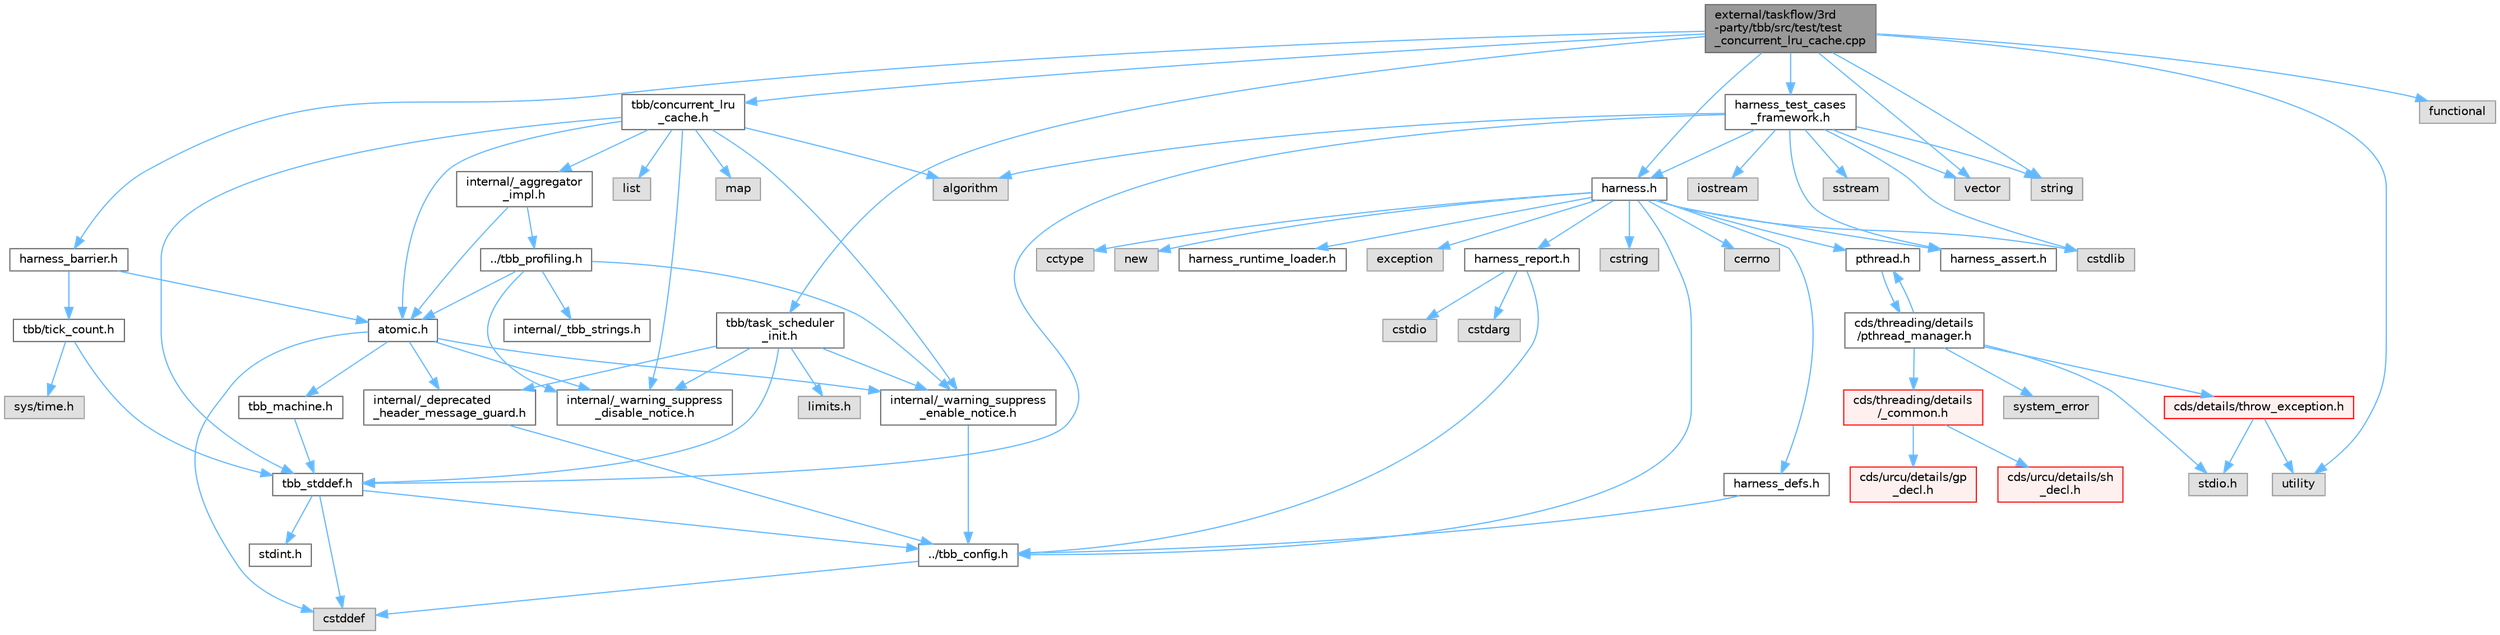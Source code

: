 digraph "external/taskflow/3rd-party/tbb/src/test/test_concurrent_lru_cache.cpp"
{
 // LATEX_PDF_SIZE
  bgcolor="transparent";
  edge [fontname=Helvetica,fontsize=10,labelfontname=Helvetica,labelfontsize=10];
  node [fontname=Helvetica,fontsize=10,shape=box,height=0.2,width=0.4];
  Node1 [id="Node000001",label="external/taskflow/3rd\l-party/tbb/src/test/test\l_concurrent_lru_cache.cpp",height=0.2,width=0.4,color="gray40", fillcolor="grey60", style="filled", fontcolor="black",tooltip=" "];
  Node1 -> Node2 [id="edge80_Node000001_Node000002",color="steelblue1",style="solid",tooltip=" "];
  Node2 [id="Node000002",label="tbb/concurrent_lru\l_cache.h",height=0.2,width=0.4,color="grey40", fillcolor="white", style="filled",URL="$concurrent__lru__cache_8h.html",tooltip=" "];
  Node2 -> Node3 [id="edge81_Node000002_Node000003",color="steelblue1",style="solid",tooltip=" "];
  Node3 [id="Node000003",label="internal/_warning_suppress\l_enable_notice.h",height=0.2,width=0.4,color="grey40", fillcolor="white", style="filled",URL="$__warning__suppress__enable__notice_8h.html",tooltip=" "];
  Node3 -> Node4 [id="edge82_Node000003_Node000004",color="steelblue1",style="solid",tooltip=" "];
  Node4 [id="Node000004",label="../tbb_config.h",height=0.2,width=0.4,color="grey40", fillcolor="white", style="filled",URL="$tbb__config_8h.html",tooltip=" "];
  Node4 -> Node5 [id="edge83_Node000004_Node000005",color="steelblue1",style="solid",tooltip=" "];
  Node5 [id="Node000005",label="cstddef",height=0.2,width=0.4,color="grey60", fillcolor="#E0E0E0", style="filled",tooltip=" "];
  Node2 -> Node6 [id="edge84_Node000002_Node000006",color="steelblue1",style="solid",tooltip=" "];
  Node6 [id="Node000006",label="tbb_stddef.h",height=0.2,width=0.4,color="grey40", fillcolor="white", style="filled",URL="$tbb__stddef_8h.html",tooltip=" "];
  Node6 -> Node4 [id="edge85_Node000006_Node000004",color="steelblue1",style="solid",tooltip=" "];
  Node6 -> Node5 [id="edge86_Node000006_Node000005",color="steelblue1",style="solid",tooltip=" "];
  Node6 -> Node7 [id="edge87_Node000006_Node000007",color="steelblue1",style="solid",tooltip=" "];
  Node7 [id="Node000007",label="stdint.h",height=0.2,width=0.4,color="grey40", fillcolor="white", style="filled",URL="$stdint_8h.html",tooltip=" "];
  Node2 -> Node8 [id="edge88_Node000002_Node000008",color="steelblue1",style="solid",tooltip=" "];
  Node8 [id="Node000008",label="map",height=0.2,width=0.4,color="grey60", fillcolor="#E0E0E0", style="filled",tooltip=" "];
  Node2 -> Node9 [id="edge89_Node000002_Node000009",color="steelblue1",style="solid",tooltip=" "];
  Node9 [id="Node000009",label="list",height=0.2,width=0.4,color="grey60", fillcolor="#E0E0E0", style="filled",tooltip=" "];
  Node2 -> Node10 [id="edge90_Node000002_Node000010",color="steelblue1",style="solid",tooltip=" "];
  Node10 [id="Node000010",label="algorithm",height=0.2,width=0.4,color="grey60", fillcolor="#E0E0E0", style="filled",tooltip=" "];
  Node2 -> Node11 [id="edge91_Node000002_Node000011",color="steelblue1",style="solid",tooltip=" "];
  Node11 [id="Node000011",label="atomic.h",height=0.2,width=0.4,color="grey40", fillcolor="white", style="filled",URL="$external_2taskflow_23rd-party_2tbb_2include_2tbb_2atomic_8h.html",tooltip=" "];
  Node11 -> Node12 [id="edge92_Node000011_Node000012",color="steelblue1",style="solid",tooltip=" "];
  Node12 [id="Node000012",label="internal/_deprecated\l_header_message_guard.h",height=0.2,width=0.4,color="grey40", fillcolor="white", style="filled",URL="$__deprecated__header__message__guard_8h.html",tooltip=" "];
  Node12 -> Node4 [id="edge93_Node000012_Node000004",color="steelblue1",style="solid",tooltip=" "];
  Node11 -> Node3 [id="edge94_Node000011_Node000003",color="steelblue1",style="solid",tooltip=" "];
  Node11 -> Node5 [id="edge95_Node000011_Node000005",color="steelblue1",style="solid",tooltip=" "];
  Node11 -> Node13 [id="edge96_Node000011_Node000013",color="steelblue1",style="solid",tooltip=" "];
  Node13 [id="Node000013",label="tbb_machine.h",height=0.2,width=0.4,color="grey40", fillcolor="white", style="filled",URL="$tbb__machine_8h.html",tooltip=" "];
  Node13 -> Node6 [id="edge97_Node000013_Node000006",color="steelblue1",style="solid",tooltip=" "];
  Node11 -> Node14 [id="edge98_Node000011_Node000014",color="steelblue1",style="solid",tooltip=" "];
  Node14 [id="Node000014",label="internal/_warning_suppress\l_disable_notice.h",height=0.2,width=0.4,color="grey40", fillcolor="white", style="filled",URL="$__warning__suppress__disable__notice_8h.html",tooltip=" "];
  Node2 -> Node15 [id="edge99_Node000002_Node000015",color="steelblue1",style="solid",tooltip=" "];
  Node15 [id="Node000015",label="internal/_aggregator\l_impl.h",height=0.2,width=0.4,color="grey40", fillcolor="white", style="filled",URL="$__aggregator__impl_8h.html",tooltip=" "];
  Node15 -> Node11 [id="edge100_Node000015_Node000011",color="steelblue1",style="solid",tooltip=" "];
  Node15 -> Node16 [id="edge101_Node000015_Node000016",color="steelblue1",style="solid",tooltip=" "];
  Node16 [id="Node000016",label="../tbb_profiling.h",height=0.2,width=0.4,color="grey40", fillcolor="white", style="filled",URL="$tbb__profiling_8h.html",tooltip=" "];
  Node16 -> Node3 [id="edge102_Node000016_Node000003",color="steelblue1",style="solid",tooltip=" "];
  Node16 -> Node17 [id="edge103_Node000016_Node000017",color="steelblue1",style="solid",tooltip=" "];
  Node17 [id="Node000017",label="internal/_tbb_strings.h",height=0.2,width=0.4,color="grey40", fillcolor="white", style="filled",URL="$__tbb__strings_8h.html",tooltip=" "];
  Node16 -> Node11 [id="edge104_Node000016_Node000011",color="steelblue1",style="solid",tooltip=" "];
  Node16 -> Node14 [id="edge105_Node000016_Node000014",color="steelblue1",style="solid",tooltip=" "];
  Node2 -> Node14 [id="edge106_Node000002_Node000014",color="steelblue1",style="solid",tooltip=" "];
  Node1 -> Node18 [id="edge107_Node000001_Node000018",color="steelblue1",style="solid",tooltip=" "];
  Node18 [id="Node000018",label="harness_test_cases\l_framework.h",height=0.2,width=0.4,color="grey40", fillcolor="white", style="filled",URL="$harness__test__cases__framework_8h.html",tooltip=" "];
  Node18 -> Node19 [id="edge108_Node000018_Node000019",color="steelblue1",style="solid",tooltip=" "];
  Node19 [id="Node000019",label="harness.h",height=0.2,width=0.4,color="grey40", fillcolor="white", style="filled",URL="$harness_8h.html",tooltip=" "];
  Node19 -> Node4 [id="edge109_Node000019_Node000004",color="steelblue1",style="solid",tooltip=" "];
  Node19 -> Node20 [id="edge110_Node000019_Node000020",color="steelblue1",style="solid",tooltip=" "];
  Node20 [id="Node000020",label="harness_defs.h",height=0.2,width=0.4,color="grey40", fillcolor="white", style="filled",URL="$harness__defs_8h.html",tooltip=" "];
  Node20 -> Node4 [id="edge111_Node000020_Node000004",color="steelblue1",style="solid",tooltip=" "];
  Node19 -> Node21 [id="edge112_Node000019_Node000021",color="steelblue1",style="solid",tooltip=" "];
  Node21 [id="Node000021",label="cstdlib",height=0.2,width=0.4,color="grey60", fillcolor="#E0E0E0", style="filled",tooltip=" "];
  Node19 -> Node22 [id="edge113_Node000019_Node000022",color="steelblue1",style="solid",tooltip=" "];
  Node22 [id="Node000022",label="cstring",height=0.2,width=0.4,color="grey60", fillcolor="#E0E0E0", style="filled",tooltip=" "];
  Node19 -> Node23 [id="edge114_Node000019_Node000023",color="steelblue1",style="solid",tooltip=" "];
  Node23 [id="Node000023",label="cerrno",height=0.2,width=0.4,color="grey60", fillcolor="#E0E0E0", style="filled",tooltip=" "];
  Node19 -> Node24 [id="edge115_Node000019_Node000024",color="steelblue1",style="solid",tooltip=" "];
  Node24 [id="Node000024",label="cctype",height=0.2,width=0.4,color="grey60", fillcolor="#E0E0E0", style="filled",tooltip=" "];
  Node19 -> Node25 [id="edge116_Node000019_Node000025",color="steelblue1",style="solid",tooltip=" "];
  Node25 [id="Node000025",label="new",height=0.2,width=0.4,color="grey60", fillcolor="#E0E0E0", style="filled",tooltip=" "];
  Node19 -> Node26 [id="edge117_Node000019_Node000026",color="steelblue1",style="solid",tooltip=" "];
  Node26 [id="Node000026",label="pthread.h",height=0.2,width=0.4,color="grey40", fillcolor="white", style="filled",URL="$pthread_8h.html",tooltip=" "];
  Node26 -> Node27 [id="edge118_Node000026_Node000027",color="steelblue1",style="solid",tooltip=" "];
  Node27 [id="Node000027",label="cds/threading/details\l/pthread_manager.h",height=0.2,width=0.4,color="grey40", fillcolor="white", style="filled",URL="$pthread__manager_8h.html",tooltip=" "];
  Node27 -> Node28 [id="edge119_Node000027_Node000028",color="steelblue1",style="solid",tooltip=" "];
  Node28 [id="Node000028",label="system_error",height=0.2,width=0.4,color="grey60", fillcolor="#E0E0E0", style="filled",tooltip=" "];
  Node27 -> Node29 [id="edge120_Node000027_Node000029",color="steelblue1",style="solid",tooltip=" "];
  Node29 [id="Node000029",label="stdio.h",height=0.2,width=0.4,color="grey60", fillcolor="#E0E0E0", style="filled",tooltip=" "];
  Node27 -> Node26 [id="edge121_Node000027_Node000026",color="steelblue1",style="solid",tooltip=" "];
  Node27 -> Node30 [id="edge122_Node000027_Node000030",color="steelblue1",style="solid",tooltip=" "];
  Node30 [id="Node000030",label="cds/threading/details\l/_common.h",height=0.2,width=0.4,color="red", fillcolor="#FFF0F0", style="filled",URL="$__common_8h.html",tooltip=" "];
  Node30 -> Node31 [id="edge123_Node000030_Node000031",color="steelblue1",style="solid",tooltip=" "];
  Node31 [id="Node000031",label="cds/urcu/details/gp\l_decl.h",height=0.2,width=0.4,color="red", fillcolor="#FFF0F0", style="filled",URL="$gp__decl_8h.html",tooltip=" "];
  Node30 -> Node69 [id="edge124_Node000030_Node000069",color="steelblue1",style="solid",tooltip=" "];
  Node69 [id="Node000069",label="cds/urcu/details/sh\l_decl.h",height=0.2,width=0.4,color="red", fillcolor="#FFF0F0", style="filled",URL="$sh__decl_8h.html",tooltip=" "];
  Node27 -> Node63 [id="edge125_Node000027_Node000063",color="steelblue1",style="solid",tooltip=" "];
  Node63 [id="Node000063",label="cds/details/throw_exception.h",height=0.2,width=0.4,color="red", fillcolor="#FFF0F0", style="filled",URL="$throw__exception_8h.html",tooltip=" "];
  Node63 -> Node29 [id="edge126_Node000063_Node000029",color="steelblue1",style="solid",tooltip=" "];
  Node63 -> Node64 [id="edge127_Node000063_Node000064",color="steelblue1",style="solid",tooltip=" "];
  Node64 [id="Node000064",label="utility",height=0.2,width=0.4,color="grey60", fillcolor="#E0E0E0", style="filled",tooltip=" "];
  Node19 -> Node72 [id="edge128_Node000019_Node000072",color="steelblue1",style="solid",tooltip=" "];
  Node72 [id="Node000072",label="harness_runtime_loader.h",height=0.2,width=0.4,color="grey40", fillcolor="white", style="filled",URL="$harness__runtime__loader_8h.html",tooltip=" "];
  Node19 -> Node73 [id="edge129_Node000019_Node000073",color="steelblue1",style="solid",tooltip=" "];
  Node73 [id="Node000073",label="harness_report.h",height=0.2,width=0.4,color="grey40", fillcolor="white", style="filled",URL="$harness__report_8h.html",tooltip=" "];
  Node73 -> Node74 [id="edge130_Node000073_Node000074",color="steelblue1",style="solid",tooltip=" "];
  Node74 [id="Node000074",label="cstdio",height=0.2,width=0.4,color="grey60", fillcolor="#E0E0E0", style="filled",tooltip=" "];
  Node73 -> Node75 [id="edge131_Node000073_Node000075",color="steelblue1",style="solid",tooltip=" "];
  Node75 [id="Node000075",label="cstdarg",height=0.2,width=0.4,color="grey60", fillcolor="#E0E0E0", style="filled",tooltip=" "];
  Node73 -> Node4 [id="edge132_Node000073_Node000004",color="steelblue1",style="solid",tooltip=" "];
  Node19 -> Node39 [id="edge133_Node000019_Node000039",color="steelblue1",style="solid",tooltip=" "];
  Node39 [id="Node000039",label="exception",height=0.2,width=0.4,color="grey60", fillcolor="#E0E0E0", style="filled",tooltip=" "];
  Node19 -> Node76 [id="edge134_Node000019_Node000076",color="steelblue1",style="solid",tooltip=" "];
  Node76 [id="Node000076",label="harness_assert.h",height=0.2,width=0.4,color="grey40", fillcolor="white", style="filled",URL="$harness__assert_8h.html",tooltip=" "];
  Node18 -> Node76 [id="edge135_Node000018_Node000076",color="steelblue1",style="solid",tooltip=" "];
  Node18 -> Node6 [id="edge136_Node000018_Node000006",color="steelblue1",style="solid",tooltip=" "];
  Node18 -> Node21 [id="edge137_Node000018_Node000021",color="steelblue1",style="solid",tooltip=" "];
  Node18 -> Node77 [id="edge138_Node000018_Node000077",color="steelblue1",style="solid",tooltip=" "];
  Node77 [id="Node000077",label="vector",height=0.2,width=0.4,color="grey60", fillcolor="#E0E0E0", style="filled",tooltip=" "];
  Node18 -> Node10 [id="edge139_Node000018_Node000010",color="steelblue1",style="solid",tooltip=" "];
  Node18 -> Node41 [id="edge140_Node000018_Node000041",color="steelblue1",style="solid",tooltip=" "];
  Node41 [id="Node000041",label="string",height=0.2,width=0.4,color="grey60", fillcolor="#E0E0E0", style="filled",tooltip=" "];
  Node18 -> Node78 [id="edge141_Node000018_Node000078",color="steelblue1",style="solid",tooltip=" "];
  Node78 [id="Node000078",label="sstream",height=0.2,width=0.4,color="grey60", fillcolor="#E0E0E0", style="filled",tooltip=" "];
  Node18 -> Node79 [id="edge142_Node000018_Node000079",color="steelblue1",style="solid",tooltip=" "];
  Node79 [id="Node000079",label="iostream",height=0.2,width=0.4,color="grey60", fillcolor="#E0E0E0", style="filled",tooltip=" "];
  Node1 -> Node19 [id="edge143_Node000001_Node000019",color="steelblue1",style="solid",tooltip=" "];
  Node1 -> Node80 [id="edge144_Node000001_Node000080",color="steelblue1",style="solid",tooltip=" "];
  Node80 [id="Node000080",label="harness_barrier.h",height=0.2,width=0.4,color="grey40", fillcolor="white", style="filled",URL="$harness__barrier_8h.html",tooltip=" "];
  Node80 -> Node11 [id="edge145_Node000080_Node000011",color="steelblue1",style="solid",tooltip=" "];
  Node80 -> Node81 [id="edge146_Node000080_Node000081",color="steelblue1",style="solid",tooltip=" "];
  Node81 [id="Node000081",label="tbb/tick_count.h",height=0.2,width=0.4,color="grey40", fillcolor="white", style="filled",URL="$tick__count_8h.html",tooltip=" "];
  Node81 -> Node6 [id="edge147_Node000081_Node000006",color="steelblue1",style="solid",tooltip=" "];
  Node81 -> Node82 [id="edge148_Node000081_Node000082",color="steelblue1",style="solid",tooltip=" "];
  Node82 [id="Node000082",label="sys/time.h",height=0.2,width=0.4,color="grey60", fillcolor="#E0E0E0", style="filled",tooltip=" "];
  Node1 -> Node64 [id="edge149_Node000001_Node000064",color="steelblue1",style="solid",tooltip=" "];
  Node1 -> Node83 [id="edge150_Node000001_Node000083",color="steelblue1",style="solid",tooltip=" "];
  Node83 [id="Node000083",label="tbb/task_scheduler\l_init.h",height=0.2,width=0.4,color="grey40", fillcolor="white", style="filled",URL="$task__scheduler__init_8h.html",tooltip=" "];
  Node83 -> Node12 [id="edge151_Node000083_Node000012",color="steelblue1",style="solid",tooltip=" "];
  Node83 -> Node3 [id="edge152_Node000083_Node000003",color="steelblue1",style="solid",tooltip=" "];
  Node83 -> Node6 [id="edge153_Node000083_Node000006",color="steelblue1",style="solid",tooltip=" "];
  Node83 -> Node84 [id="edge154_Node000083_Node000084",color="steelblue1",style="solid",tooltip=" "];
  Node84 [id="Node000084",label="limits.h",height=0.2,width=0.4,color="grey60", fillcolor="#E0E0E0", style="filled",tooltip=" "];
  Node83 -> Node14 [id="edge155_Node000083_Node000014",color="steelblue1",style="solid",tooltip=" "];
  Node1 -> Node77 [id="edge156_Node000001_Node000077",color="steelblue1",style="solid",tooltip=" "];
  Node1 -> Node41 [id="edge157_Node000001_Node000041",color="steelblue1",style="solid",tooltip=" "];
  Node1 -> Node85 [id="edge158_Node000001_Node000085",color="steelblue1",style="solid",tooltip=" "];
  Node85 [id="Node000085",label="functional",height=0.2,width=0.4,color="grey60", fillcolor="#E0E0E0", style="filled",tooltip=" "];
}
